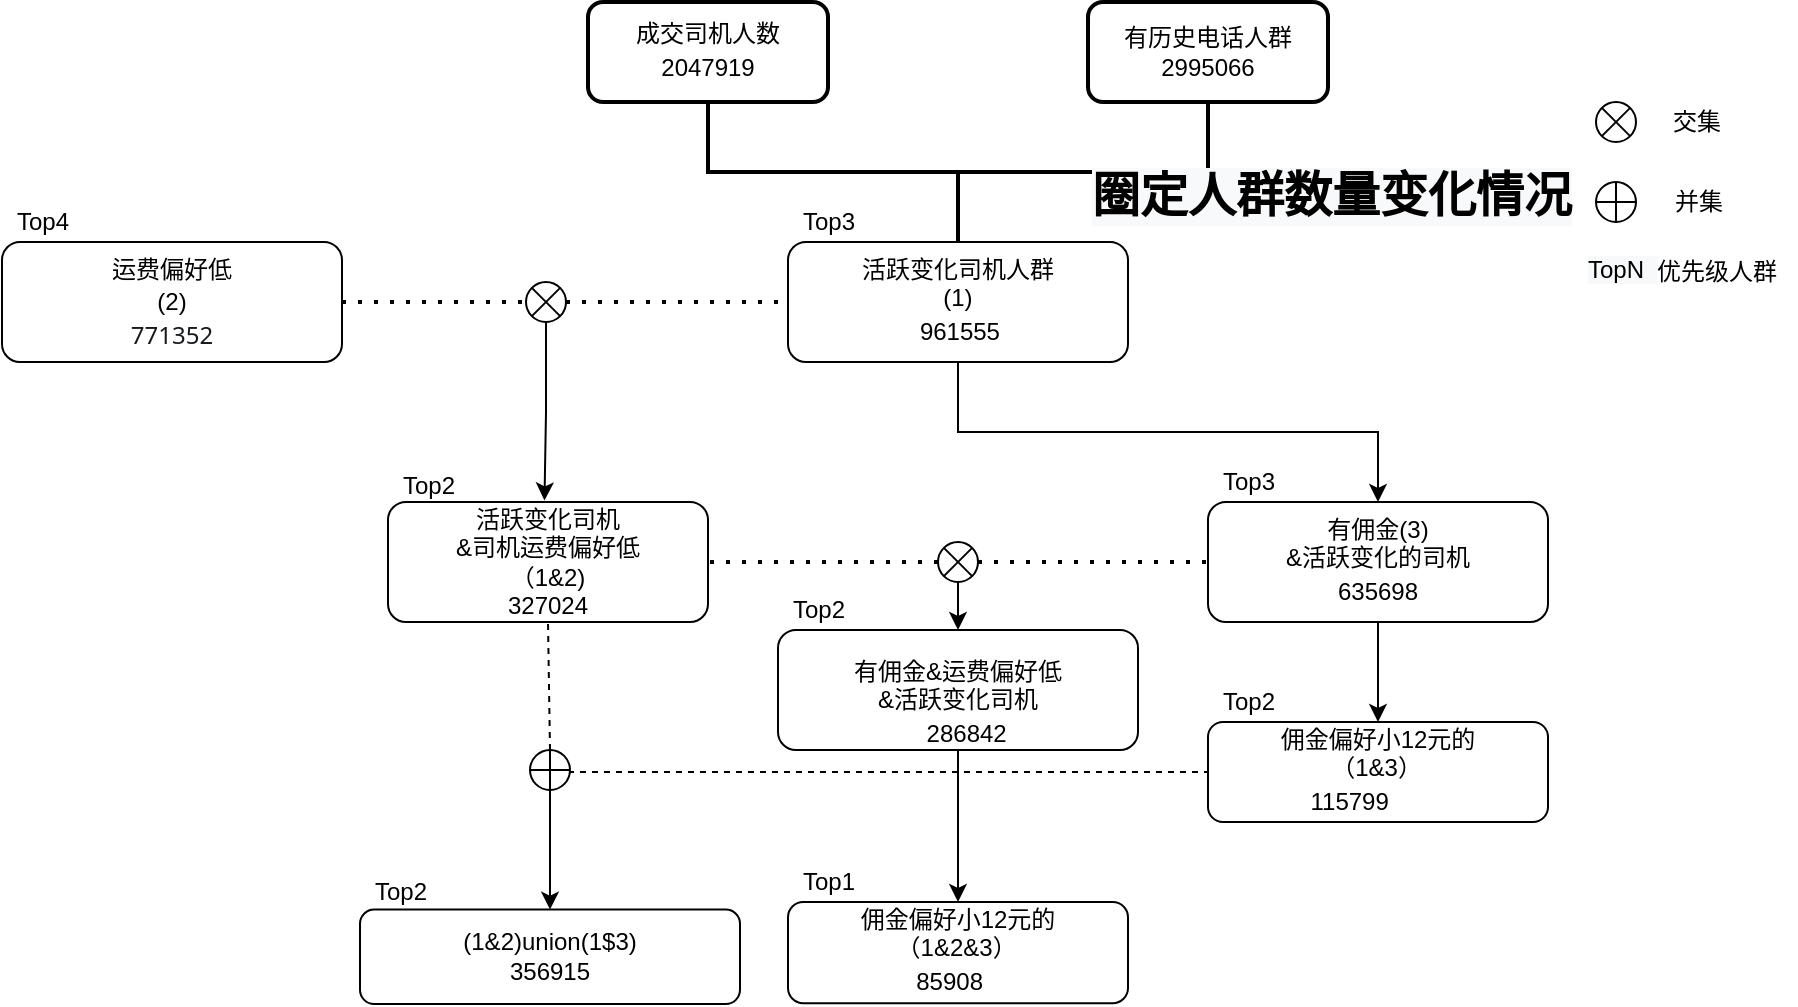 <mxfile version="19.0.3" type="github">
  <diagram id="C5RBs43oDa-KdzZeNtuy" name="Page-1">
    <mxGraphModel dx="3129" dy="1161" grid="1" gridSize="10" guides="1" tooltips="1" connect="1" arrows="1" fold="1" page="1" pageScale="1" pageWidth="827" pageHeight="1169" math="0" shadow="0">
      <root>
        <mxCell id="WIyWlLk6GJQsqaUBKTNV-0" />
        <mxCell id="WIyWlLk6GJQsqaUBKTNV-1" parent="WIyWlLk6GJQsqaUBKTNV-0" />
        <mxCell id="aMpaF89gBJ9ML-hbY463-90" style="edgeStyle=orthogonalEdgeStyle;rounded=0;orthogonalLoop=1;jettySize=auto;html=1;exitX=0.5;exitY=1;exitDx=0;exitDy=0;entryX=0.5;entryY=0;entryDx=0;entryDy=0;" edge="1" parent="WIyWlLk6GJQsqaUBKTNV-1" source="aMpaF89gBJ9ML-hbY463-8" target="aMpaF89gBJ9ML-hbY463-10">
          <mxGeometry relative="1" as="geometry" />
        </mxCell>
        <mxCell id="aMpaF89gBJ9ML-hbY463-8" value="活跃变化司机人群&lt;br&gt;&lt;table width=&quot;96&quot; cellspacing=&quot;0&quot; cellpadding=&quot;0&quot; border=&quot;0&quot;&gt;&lt;tbody&gt;&lt;tr style=&quot;height:14.0pt&quot; height=&quot;19&quot;&gt;  &lt;td style=&quot;height:14.0pt;width:72pt&quot; width=&quot;96&quot; height=&quot;19&quot;&gt;(1)&lt;br&gt;&lt;table width=&quot;69&quot; cellspacing=&quot;0&quot; cellpadding=&quot;0&quot; border=&quot;0&quot;&gt;&lt;tbody&gt;&lt;tr style=&quot;height:14.0pt&quot; height=&quot;19&quot;&gt;  &lt;td style=&quot;height:14.0pt;width:52pt&quot; width=&quot;69&quot; align=&quot;right&quot; height=&quot;19&quot;&gt;961555&lt;/td&gt;&lt;/tr&gt;&lt;/tbody&gt;&lt;/table&gt;&lt;/td&gt;&lt;/tr&gt;&lt;/tbody&gt;&lt;/table&gt;" style="rounded=1;whiteSpace=wrap;html=1;fontSize=12;glass=0;strokeWidth=1;shadow=0;align=center;" vertex="1" parent="WIyWlLk6GJQsqaUBKTNV-1">
          <mxGeometry x="-20" y="260" width="170" height="60" as="geometry" />
        </mxCell>
        <mxCell id="aMpaF89gBJ9ML-hbY463-9" value="" style="strokeWidth=2;html=1;shape=mxgraph.flowchart.annotation_2;align=left;labelPosition=right;pointerEvents=1;rotation=-90;" vertex="1" parent="WIyWlLk6GJQsqaUBKTNV-1">
          <mxGeometry x="30" y="100" width="70" height="250" as="geometry" />
        </mxCell>
        <mxCell id="aMpaF89gBJ9ML-hbY463-65" style="edgeStyle=orthogonalEdgeStyle;rounded=0;orthogonalLoop=1;jettySize=auto;html=1;exitX=0.5;exitY=1;exitDx=0;exitDy=0;entryX=0.5;entryY=0;entryDx=0;entryDy=0;" edge="1" parent="WIyWlLk6GJQsqaUBKTNV-1" source="aMpaF89gBJ9ML-hbY463-10" target="aMpaF89gBJ9ML-hbY463-11">
          <mxGeometry relative="1" as="geometry" />
        </mxCell>
        <mxCell id="aMpaF89gBJ9ML-hbY463-10" value="有佣金(3)&lt;br&gt;&lt;table width=&quot;96&quot; cellspacing=&quot;0&quot; cellpadding=&quot;0&quot; border=&quot;0&quot;&gt;&lt;tbody&gt;&lt;tr style=&quot;height:14.0pt&quot; height=&quot;19&quot;&gt;&lt;td style=&quot;height:14.0pt;width:72pt&quot; width=&quot;96&quot; height=&quot;19&quot;&gt;&amp;amp;活跃变化的司机&lt;br&gt;&lt;table width=&quot;96&quot; cellspacing=&quot;0&quot; cellpadding=&quot;0&quot; border=&quot;0&quot;&gt;&lt;tbody&gt;&lt;tr style=&quot;height:14.0pt&quot; height=&quot;19&quot;&gt;  &lt;td style=&quot;height:14.0pt;width:72pt&quot; width=&quot;96&quot; height=&quot;19&quot;&gt;635698&lt;/td&gt;&lt;/tr&gt;&lt;/tbody&gt;&lt;/table&gt;&lt;/td&gt;&lt;/tr&gt;&lt;/tbody&gt;&lt;/table&gt;" style="rounded=1;whiteSpace=wrap;html=1;fontSize=12;glass=0;strokeWidth=1;shadow=0;align=center;" vertex="1" parent="WIyWlLk6GJQsqaUBKTNV-1">
          <mxGeometry x="190" y="390" width="170" height="60" as="geometry" />
        </mxCell>
        <mxCell id="aMpaF89gBJ9ML-hbY463-11" value="佣金偏好小12元的&lt;br&gt;&lt;table width=&quot;96&quot; cellspacing=&quot;0&quot; cellpadding=&quot;0&quot; border=&quot;0&quot;&gt;&lt;tbody&gt;&lt;tr style=&quot;height:14.0pt&quot; height=&quot;19&quot;&gt;  &lt;td style=&quot;height:14.0pt;width:72pt&quot; width=&quot;96&quot; height=&quot;19&quot;&gt;（1&amp;amp;3）&lt;br&gt;&lt;table width=&quot;69&quot; cellspacing=&quot;0&quot; cellpadding=&quot;0&quot; border=&quot;0&quot;&gt;&lt;tbody&gt;&lt;tr style=&quot;height:14.0pt&quot; height=&quot;19&quot;&gt;  &lt;td style=&quot;height:14.0pt;width:52pt&quot; width=&quot;69&quot; height=&quot;19&quot;&gt;115799&lt;br&gt;&lt;/td&gt;&lt;/tr&gt;&lt;/tbody&gt;&lt;/table&gt;&lt;/td&gt;&lt;/tr&gt;&lt;/tbody&gt;&lt;/table&gt;" style="rounded=1;whiteSpace=wrap;html=1;fontSize=12;glass=0;strokeWidth=1;shadow=0;align=center;" vertex="1" parent="WIyWlLk6GJQsqaUBKTNV-1">
          <mxGeometry x="190" y="500" width="170" height="50" as="geometry" />
        </mxCell>
        <mxCell id="aMpaF89gBJ9ML-hbY463-16" value="&lt;table width=&quot;96&quot; cellspacing=&quot;0&quot; cellpadding=&quot;0&quot; border=&quot;0&quot;&gt;&lt;tbody&gt;&lt;tr style=&quot;height:14.0pt&quot; height=&quot;19&quot;&gt;&lt;td style=&quot;height:14.0pt;width:72pt&quot; width=&quot;96&quot; height=&quot;19&quot;&gt;(1&amp;amp;2)union(1$3)&lt;br&gt;356915&lt;br&gt;&lt;/td&gt;&lt;/tr&gt;&lt;/tbody&gt;&lt;/table&gt;" style="rounded=1;whiteSpace=wrap;html=1;fontSize=12;glass=0;strokeWidth=1;shadow=0;align=center;" vertex="1" parent="WIyWlLk6GJQsqaUBKTNV-1">
          <mxGeometry x="-234" y="593.81" width="190" height="47.19" as="geometry" />
        </mxCell>
        <mxCell id="aMpaF89gBJ9ML-hbY463-23" value="&lt;span style=&quot;&quot;&gt;成交司机人数&lt;/span&gt;&lt;br style=&quot;&quot;&gt;&lt;table style=&quot;&quot; width=&quot;96&quot; cellspacing=&quot;0&quot; cellpadding=&quot;0&quot; border=&quot;0&quot;&gt;&lt;tbody&gt;&lt;tr style=&quot;height: 14pt;&quot; height=&quot;19&quot;&gt;&lt;td style=&quot;height: 14pt; width: 72pt;&quot; width=&quot;96&quot; height=&quot;19&quot;&gt;2047919&lt;/td&gt;&lt;/tr&gt;&lt;/tbody&gt;&lt;/table&gt;" style="rounded=1;whiteSpace=wrap;html=1;align=center;strokeWidth=2;" vertex="1" parent="WIyWlLk6GJQsqaUBKTNV-1">
          <mxGeometry x="-120" y="140" width="120" height="50" as="geometry" />
        </mxCell>
        <mxCell id="aMpaF89gBJ9ML-hbY463-32" value="活跃变化司机&lt;br&gt;&lt;table width=&quot;96&quot; cellspacing=&quot;0&quot; cellpadding=&quot;0&quot; border=&quot;0&quot;&gt;&lt;tbody&gt;&lt;tr style=&quot;height:14.0pt&quot; height=&quot;19&quot;&gt;  &lt;td style=&quot;height:14.0pt;width:72pt&quot; width=&quot;96&quot; height=&quot;19&quot;&gt;&amp;amp;司机运费偏好低（1&amp;amp;2)&lt;br&gt;327024&lt;br&gt;&lt;/td&gt;&lt;/tr&gt;&lt;/tbody&gt;&lt;/table&gt;" style="rounded=1;whiteSpace=wrap;html=1;fontSize=12;glass=0;strokeWidth=1;shadow=0;align=center;" vertex="1" parent="WIyWlLk6GJQsqaUBKTNV-1">
          <mxGeometry x="-220" y="390" width="160" height="60" as="geometry" />
        </mxCell>
        <mxCell id="5_tYMG1hZZqrEiMgyXCh-0" value="&lt;h1&gt;&lt;br&gt;&lt;/h1&gt;" style="text;html=1;align=center;verticalAlign=middle;resizable=0;points=[];autosize=1;strokeColor=none;fillColor=none;" vertex="1" parent="WIyWlLk6GJQsqaUBKTNV-1">
          <mxGeometry x="140" y="225" width="20" height="50" as="geometry" />
        </mxCell>
        <mxCell id="aMpaF89gBJ9ML-hbY463-34" value="&lt;span style=&quot;&quot;&gt;有历史电话人群&lt;br&gt;2995066&lt;br&gt;&lt;/span&gt;" style="rounded=1;whiteSpace=wrap;html=1;align=center;strokeWidth=2;" vertex="1" parent="WIyWlLk6GJQsqaUBKTNV-1">
          <mxGeometry x="130" y="140" width="120" height="50" as="geometry" />
        </mxCell>
        <mxCell id="5_tYMG1hZZqrEiMgyXCh-1" value="&lt;h1 style=&quot;color: rgb(0, 0, 0); font-family: Helvetica; font-style: normal; font-variant-ligatures: normal; font-variant-caps: normal; letter-spacing: normal; orphans: 2; text-align: center; text-indent: 0px; text-transform: none; widows: 2; word-spacing: 0px; -webkit-text-stroke-width: 0px; background-color: rgb(248, 249, 250); text-decoration-thickness: initial; text-decoration-style: initial; text-decoration-color: initial;&quot;&gt;圈定人群数量变化情况&lt;/h1&gt;" style="text;whiteSpace=wrap;html=1;" vertex="1" parent="WIyWlLk6GJQsqaUBKTNV-1">
          <mxGeometry x="130" y="200" width="270" height="60" as="geometry" />
        </mxCell>
        <mxCell id="aMpaF89gBJ9ML-hbY463-116" style="edgeStyle=orthogonalEdgeStyle;rounded=0;orthogonalLoop=1;jettySize=auto;html=1;exitX=0.5;exitY=1;exitDx=0;exitDy=0;entryX=0.5;entryY=0;entryDx=0;entryDy=0;" edge="1" parent="WIyWlLk6GJQsqaUBKTNV-1" source="aMpaF89gBJ9ML-hbY463-107" target="aMpaF89gBJ9ML-hbY463-131">
          <mxGeometry relative="1" as="geometry">
            <mxPoint x="65" y="514" as="sourcePoint" />
            <mxPoint x="80" y="490" as="targetPoint" />
          </mxGeometry>
        </mxCell>
        <mxCell id="aMpaF89gBJ9ML-hbY463-74" value="佣金偏好小12元的&lt;br&gt;&lt;table width=&quot;96&quot; cellspacing=&quot;0&quot; cellpadding=&quot;0&quot; border=&quot;0&quot;&gt;&lt;tbody&gt;&lt;tr style=&quot;height:14.0pt&quot; height=&quot;19&quot;&gt;  &lt;td style=&quot;height:14.0pt;width:72pt&quot; width=&quot;96&quot; height=&quot;19&quot;&gt;（1&amp;amp;2&amp;amp;3）&lt;br&gt;&lt;table width=&quot;69&quot; cellspacing=&quot;0&quot; cellpadding=&quot;0&quot; border=&quot;0&quot;&gt;&lt;tbody&gt;&lt;tr style=&quot;height:14.0pt&quot; height=&quot;19&quot;&gt;  &lt;td style=&quot;height:14.0pt;width:52pt&quot; width=&quot;69&quot; height=&quot;19&quot;&gt;&amp;nbsp; &amp;nbsp; &amp;nbsp; 85908&lt;/td&gt;&lt;/tr&gt;&lt;/tbody&gt;&lt;/table&gt;&lt;/td&gt;&lt;/tr&gt;&lt;/tbody&gt;&lt;/table&gt;" style="rounded=1;whiteSpace=wrap;html=1;fontSize=12;glass=0;strokeWidth=1;shadow=0;align=center;" vertex="1" parent="WIyWlLk6GJQsqaUBKTNV-1">
          <mxGeometry x="-20" y="590" width="170" height="50.62" as="geometry" />
        </mxCell>
        <mxCell id="aMpaF89gBJ9ML-hbY463-75" value="" style="endArrow=none;dashed=1;html=1;rounded=0;entryX=0.5;entryY=1;entryDx=0;entryDy=0;exitX=0.5;exitY=0;exitDx=0;exitDy=0;" edge="1" parent="WIyWlLk6GJQsqaUBKTNV-1" source="aMpaF89gBJ9ML-hbY463-77" target="aMpaF89gBJ9ML-hbY463-32">
          <mxGeometry width="50" height="50" relative="1" as="geometry">
            <mxPoint x="-140" y="500" as="sourcePoint" />
            <mxPoint x="-170" y="470" as="targetPoint" />
          </mxGeometry>
        </mxCell>
        <mxCell id="aMpaF89gBJ9ML-hbY463-76" value="" style="endArrow=none;dashed=1;html=1;rounded=0;entryX=0;entryY=0.5;entryDx=0;entryDy=0;" edge="1" parent="WIyWlLk6GJQsqaUBKTNV-1" target="aMpaF89gBJ9ML-hbY463-11">
          <mxGeometry width="50" height="50" relative="1" as="geometry">
            <mxPoint x="-130" y="525" as="sourcePoint" />
            <mxPoint x="-170" y="470" as="targetPoint" />
          </mxGeometry>
        </mxCell>
        <mxCell id="aMpaF89gBJ9ML-hbY463-81" style="edgeStyle=orthogonalEdgeStyle;rounded=0;orthogonalLoop=1;jettySize=auto;html=1;exitX=0.5;exitY=1;exitDx=0;exitDy=0;entryX=0.5;entryY=0;entryDx=0;entryDy=0;" edge="1" parent="WIyWlLk6GJQsqaUBKTNV-1" source="aMpaF89gBJ9ML-hbY463-77" target="aMpaF89gBJ9ML-hbY463-16">
          <mxGeometry relative="1" as="geometry" />
        </mxCell>
        <mxCell id="aMpaF89gBJ9ML-hbY463-77" value="" style="ellipse;whiteSpace=wrap;html=1;aspect=fixed;" vertex="1" parent="WIyWlLk6GJQsqaUBKTNV-1">
          <mxGeometry x="-149" y="514" width="20" height="20" as="geometry" />
        </mxCell>
        <mxCell id="aMpaF89gBJ9ML-hbY463-78" value="" style="endArrow=none;html=1;rounded=0;exitX=0.5;exitY=1;exitDx=0;exitDy=0;" edge="1" parent="WIyWlLk6GJQsqaUBKTNV-1" source="aMpaF89gBJ9ML-hbY463-77">
          <mxGeometry width="50" height="50" relative="1" as="geometry">
            <mxPoint x="-139" y="524" as="sourcePoint" />
            <mxPoint x="-139" y="514" as="targetPoint" />
          </mxGeometry>
        </mxCell>
        <mxCell id="aMpaF89gBJ9ML-hbY463-79" value="" style="endArrow=none;html=1;rounded=0;exitX=0;exitY=0.5;exitDx=0;exitDy=0;entryX=1;entryY=0.5;entryDx=0;entryDy=0;" edge="1" parent="WIyWlLk6GJQsqaUBKTNV-1" source="aMpaF89gBJ9ML-hbY463-77" target="aMpaF89gBJ9ML-hbY463-77">
          <mxGeometry width="50" height="50" relative="1" as="geometry">
            <mxPoint x="-159" y="504" as="sourcePoint" />
            <mxPoint x="-109" y="454" as="targetPoint" />
          </mxGeometry>
        </mxCell>
        <mxCell id="aMpaF89gBJ9ML-hbY463-82" value="Top1" style="text;html=1;align=center;verticalAlign=middle;resizable=0;points=[];autosize=1;strokeColor=none;fillColor=none;" vertex="1" parent="WIyWlLk6GJQsqaUBKTNV-1">
          <mxGeometry x="-20" y="570" width="40" height="20" as="geometry" />
        </mxCell>
        <mxCell id="aMpaF89gBJ9ML-hbY463-83" value="Top2" style="text;html=1;align=center;verticalAlign=middle;resizable=0;points=[];autosize=1;strokeColor=none;fillColor=none;" vertex="1" parent="WIyWlLk6GJQsqaUBKTNV-1">
          <mxGeometry x="-234" y="575" width="40" height="20" as="geometry" />
        </mxCell>
        <mxCell id="aMpaF89gBJ9ML-hbY463-84" value="Top2" style="text;html=1;align=center;verticalAlign=middle;resizable=0;points=[];autosize=1;strokeColor=none;fillColor=none;" vertex="1" parent="WIyWlLk6GJQsqaUBKTNV-1">
          <mxGeometry x="-220" y="372" width="40" height="20" as="geometry" />
        </mxCell>
        <mxCell id="aMpaF89gBJ9ML-hbY463-85" value="Top2" style="text;html=1;align=center;verticalAlign=middle;resizable=0;points=[];autosize=1;strokeColor=none;fillColor=none;" vertex="1" parent="WIyWlLk6GJQsqaUBKTNV-1">
          <mxGeometry x="190" y="480" width="40" height="20" as="geometry" />
        </mxCell>
        <mxCell id="aMpaF89gBJ9ML-hbY463-86" value="Top3" style="text;html=1;align=center;verticalAlign=middle;resizable=0;points=[];autosize=1;strokeColor=none;fillColor=none;" vertex="1" parent="WIyWlLk6GJQsqaUBKTNV-1">
          <mxGeometry x="-20" y="240" width="40" height="20" as="geometry" />
        </mxCell>
        <mxCell id="aMpaF89gBJ9ML-hbY463-88" value="Top3" style="text;html=1;align=center;verticalAlign=middle;resizable=0;points=[];autosize=1;strokeColor=none;fillColor=none;" vertex="1" parent="WIyWlLk6GJQsqaUBKTNV-1">
          <mxGeometry x="190" y="370" width="40" height="20" as="geometry" />
        </mxCell>
        <mxCell id="aMpaF89gBJ9ML-hbY463-89" value="运费偏好低&lt;br&gt;&lt;table width=&quot;96&quot; cellspacing=&quot;0&quot; cellpadding=&quot;0&quot; border=&quot;0&quot;&gt;&lt;tbody&gt;&lt;tr style=&quot;height:14.0pt&quot; height=&quot;19&quot;&gt;  &lt;td style=&quot;height:14.0pt;width:72pt&quot; width=&quot;96&quot; height=&quot;19&quot;&gt;(2)&lt;br&gt;&lt;/td&gt;&lt;/tr&gt;&lt;/tbody&gt;&lt;/table&gt;&lt;span style=&quot;color: rgb(23, 26, 29); font-family: &amp;quot;Microsoft YaHei&amp;quot;, &amp;quot;Segoe UI&amp;quot;, system-ui, Roboto, &amp;quot;Droid Sans&amp;quot;, &amp;quot;Helvetica Neue&amp;quot;, sans-serif, Tahoma, &amp;quot;Segoe UI Symbol&amp;quot;, &amp;quot;Myanmar Text&amp;quot;, 微软雅黑; text-align: left; background-color: rgb(255, 255, 255);&quot;&gt;&lt;font style=&quot;font-size: 12px;&quot;&gt;771352&lt;/font&gt;&lt;/span&gt;" style="rounded=1;whiteSpace=wrap;html=1;fontSize=12;glass=0;strokeWidth=1;shadow=0;align=center;" vertex="1" parent="WIyWlLk6GJQsqaUBKTNV-1">
          <mxGeometry x="-413" y="260" width="170" height="60" as="geometry" />
        </mxCell>
        <mxCell id="aMpaF89gBJ9ML-hbY463-102" style="edgeStyle=orthogonalEdgeStyle;rounded=0;orthogonalLoop=1;jettySize=auto;html=1;exitX=0.5;exitY=1;exitDx=0;exitDy=0;entryX=0.489;entryY=-0.013;entryDx=0;entryDy=0;entryPerimeter=0;" edge="1" parent="WIyWlLk6GJQsqaUBKTNV-1" source="aMpaF89gBJ9ML-hbY463-98" target="aMpaF89gBJ9ML-hbY463-32">
          <mxGeometry relative="1" as="geometry" />
        </mxCell>
        <mxCell id="aMpaF89gBJ9ML-hbY463-98" value="" style="ellipse;whiteSpace=wrap;html=1;aspect=fixed;" vertex="1" parent="WIyWlLk6GJQsqaUBKTNV-1">
          <mxGeometry x="-151" y="280" width="20" height="20" as="geometry" />
        </mxCell>
        <mxCell id="aMpaF89gBJ9ML-hbY463-99" value="" style="endArrow=none;html=1;rounded=0;exitX=0;exitY=1;exitDx=0;exitDy=0;entryX=1;entryY=0;entryDx=0;entryDy=0;" edge="1" parent="WIyWlLk6GJQsqaUBKTNV-1" source="aMpaF89gBJ9ML-hbY463-98" target="aMpaF89gBJ9ML-hbY463-98">
          <mxGeometry width="50" height="50" relative="1" as="geometry">
            <mxPoint x="-141" y="290" as="sourcePoint" />
            <mxPoint x="-132" y="290" as="targetPoint" />
          </mxGeometry>
        </mxCell>
        <mxCell id="aMpaF89gBJ9ML-hbY463-101" value="" style="endArrow=none;html=1;rounded=0;exitX=0;exitY=0;exitDx=0;exitDy=0;entryX=1;entryY=1;entryDx=0;entryDy=0;" edge="1" parent="WIyWlLk6GJQsqaUBKTNV-1" source="aMpaF89gBJ9ML-hbY463-98" target="aMpaF89gBJ9ML-hbY463-98">
          <mxGeometry width="50" height="50" relative="1" as="geometry">
            <mxPoint x="-152" y="270" as="sourcePoint" />
            <mxPoint x="-102" y="220" as="targetPoint" />
          </mxGeometry>
        </mxCell>
        <mxCell id="aMpaF89gBJ9ML-hbY463-104" value="" style="endArrow=none;dashed=1;html=1;dashPattern=1 3;strokeWidth=2;rounded=0;exitX=1;exitY=0.5;exitDx=0;exitDy=0;entryX=0;entryY=0.5;entryDx=0;entryDy=0;" edge="1" parent="WIyWlLk6GJQsqaUBKTNV-1" source="aMpaF89gBJ9ML-hbY463-89" target="aMpaF89gBJ9ML-hbY463-98">
          <mxGeometry width="50" height="50" relative="1" as="geometry">
            <mxPoint x="-190" y="320" as="sourcePoint" />
            <mxPoint x="-140" y="270" as="targetPoint" />
          </mxGeometry>
        </mxCell>
        <mxCell id="aMpaF89gBJ9ML-hbY463-105" value="" style="endArrow=none;dashed=1;html=1;dashPattern=1 3;strokeWidth=2;rounded=0;entryX=0;entryY=0.5;entryDx=0;entryDy=0;exitX=1;exitY=0.5;exitDx=0;exitDy=0;" edge="1" parent="WIyWlLk6GJQsqaUBKTNV-1" source="aMpaF89gBJ9ML-hbY463-98" target="aMpaF89gBJ9ML-hbY463-8">
          <mxGeometry width="50" height="50" relative="1" as="geometry">
            <mxPoint x="-190" y="320" as="sourcePoint" />
            <mxPoint x="-140" y="270" as="targetPoint" />
          </mxGeometry>
        </mxCell>
        <mxCell id="aMpaF89gBJ9ML-hbY463-107" value="" style="ellipse;whiteSpace=wrap;html=1;aspect=fixed;" vertex="1" parent="WIyWlLk6GJQsqaUBKTNV-1">
          <mxGeometry x="55" y="410" width="20" height="20" as="geometry" />
        </mxCell>
        <mxCell id="aMpaF89gBJ9ML-hbY463-108" value="" style="endArrow=none;html=1;rounded=0;exitX=0;exitY=1;exitDx=0;exitDy=0;entryX=1;entryY=0;entryDx=0;entryDy=0;" edge="1" parent="WIyWlLk6GJQsqaUBKTNV-1" source="aMpaF89gBJ9ML-hbY463-107" target="aMpaF89gBJ9ML-hbY463-107">
          <mxGeometry width="50" height="50" relative="1" as="geometry">
            <mxPoint x="65" y="420" as="sourcePoint" />
            <mxPoint x="74" y="420" as="targetPoint" />
          </mxGeometry>
        </mxCell>
        <mxCell id="aMpaF89gBJ9ML-hbY463-109" value="" style="endArrow=none;html=1;rounded=0;exitX=0;exitY=0;exitDx=0;exitDy=0;entryX=1;entryY=1;entryDx=0;entryDy=0;" edge="1" parent="WIyWlLk6GJQsqaUBKTNV-1" source="aMpaF89gBJ9ML-hbY463-107" target="aMpaF89gBJ9ML-hbY463-107">
          <mxGeometry width="50" height="50" relative="1" as="geometry">
            <mxPoint x="54" y="400" as="sourcePoint" />
            <mxPoint x="104" y="350" as="targetPoint" />
          </mxGeometry>
        </mxCell>
        <mxCell id="aMpaF89gBJ9ML-hbY463-110" value="" style="endArrow=none;dashed=1;html=1;dashPattern=1 3;strokeWidth=2;rounded=0;entryX=1;entryY=0.5;entryDx=0;entryDy=0;exitX=0;exitY=0.5;exitDx=0;exitDy=0;" edge="1" parent="WIyWlLk6GJQsqaUBKTNV-1" source="aMpaF89gBJ9ML-hbY463-107" target="aMpaF89gBJ9ML-hbY463-32">
          <mxGeometry width="50" height="50" relative="1" as="geometry">
            <mxPoint x="50" y="420" as="sourcePoint" />
            <mxPoint x="-120" y="108" as="targetPoint" />
          </mxGeometry>
        </mxCell>
        <mxCell id="aMpaF89gBJ9ML-hbY463-114" value="" style="endArrow=none;dashed=1;html=1;dashPattern=1 3;strokeWidth=2;rounded=0;exitX=1;exitY=0.5;exitDx=0;exitDy=0;entryX=0;entryY=0.5;entryDx=0;entryDy=0;" edge="1" parent="WIyWlLk6GJQsqaUBKTNV-1" source="aMpaF89gBJ9ML-hbY463-107" target="aMpaF89gBJ9ML-hbY463-10">
          <mxGeometry width="50" height="50" relative="1" as="geometry">
            <mxPoint x="160" y="550" as="sourcePoint" />
            <mxPoint x="210" y="500" as="targetPoint" />
          </mxGeometry>
        </mxCell>
        <mxCell id="aMpaF89gBJ9ML-hbY463-118" value="" style="ellipse;whiteSpace=wrap;html=1;aspect=fixed;" vertex="1" parent="WIyWlLk6GJQsqaUBKTNV-1">
          <mxGeometry x="384" y="190" width="20" height="20" as="geometry" />
        </mxCell>
        <mxCell id="aMpaF89gBJ9ML-hbY463-119" value="" style="endArrow=none;html=1;rounded=0;exitX=0;exitY=1;exitDx=0;exitDy=0;entryX=1;entryY=0;entryDx=0;entryDy=0;" edge="1" parent="WIyWlLk6GJQsqaUBKTNV-1" source="aMpaF89gBJ9ML-hbY463-118" target="aMpaF89gBJ9ML-hbY463-118">
          <mxGeometry width="50" height="50" relative="1" as="geometry">
            <mxPoint x="394" y="200" as="sourcePoint" />
            <mxPoint x="403" y="200" as="targetPoint" />
          </mxGeometry>
        </mxCell>
        <mxCell id="aMpaF89gBJ9ML-hbY463-120" value="" style="endArrow=none;html=1;rounded=0;exitX=0;exitY=0;exitDx=0;exitDy=0;entryX=1;entryY=1;entryDx=0;entryDy=0;" edge="1" parent="WIyWlLk6GJQsqaUBKTNV-1" source="aMpaF89gBJ9ML-hbY463-118" target="aMpaF89gBJ9ML-hbY463-118">
          <mxGeometry width="50" height="50" relative="1" as="geometry">
            <mxPoint x="383" y="180" as="sourcePoint" />
            <mxPoint x="433" y="130" as="targetPoint" />
          </mxGeometry>
        </mxCell>
        <mxCell id="aMpaF89gBJ9ML-hbY463-121" value="交集" style="text;html=1;align=center;verticalAlign=middle;resizable=0;points=[];autosize=1;strokeColor=none;fillColor=none;" vertex="1" parent="WIyWlLk6GJQsqaUBKTNV-1">
          <mxGeometry x="414" y="190" width="40" height="20" as="geometry" />
        </mxCell>
        <mxCell id="aMpaF89gBJ9ML-hbY463-123" value="" style="ellipse;whiteSpace=wrap;html=1;aspect=fixed;" vertex="1" parent="WIyWlLk6GJQsqaUBKTNV-1">
          <mxGeometry x="384" y="230" width="20" height="20" as="geometry" />
        </mxCell>
        <mxCell id="aMpaF89gBJ9ML-hbY463-124" value="" style="endArrow=none;html=1;rounded=0;exitX=0.5;exitY=1;exitDx=0;exitDy=0;" edge="1" parent="WIyWlLk6GJQsqaUBKTNV-1" source="aMpaF89gBJ9ML-hbY463-123">
          <mxGeometry width="50" height="50" relative="1" as="geometry">
            <mxPoint x="394" y="240" as="sourcePoint" />
            <mxPoint x="394" y="230" as="targetPoint" />
          </mxGeometry>
        </mxCell>
        <mxCell id="aMpaF89gBJ9ML-hbY463-125" value="" style="endArrow=none;html=1;rounded=0;exitX=0;exitY=0.5;exitDx=0;exitDy=0;entryX=1;entryY=0.5;entryDx=0;entryDy=0;" edge="1" parent="WIyWlLk6GJQsqaUBKTNV-1" source="aMpaF89gBJ9ML-hbY463-123" target="aMpaF89gBJ9ML-hbY463-123">
          <mxGeometry width="50" height="50" relative="1" as="geometry">
            <mxPoint x="374" y="220" as="sourcePoint" />
            <mxPoint x="424" y="170" as="targetPoint" />
          </mxGeometry>
        </mxCell>
        <mxCell id="aMpaF89gBJ9ML-hbY463-126" value="并集" style="text;html=1;align=center;verticalAlign=middle;resizable=0;points=[];autosize=1;strokeColor=none;fillColor=none;" vertex="1" parent="WIyWlLk6GJQsqaUBKTNV-1">
          <mxGeometry x="415" y="230" width="40" height="20" as="geometry" />
        </mxCell>
        <mxCell id="aMpaF89gBJ9ML-hbY463-127" value="&lt;span style=&quot;color: rgb(0, 0, 0); font-family: Helvetica; font-size: 12px; font-style: normal; font-variant-ligatures: normal; font-variant-caps: normal; font-weight: 400; letter-spacing: normal; orphans: 2; text-align: center; text-indent: 0px; text-transform: none; widows: 2; word-spacing: 0px; -webkit-text-stroke-width: 0px; background-color: rgb(248, 249, 250); text-decoration-thickness: initial; text-decoration-style: initial; text-decoration-color: initial; float: none; display: inline !important;&quot;&gt;TopN&amp;nbsp;&amp;nbsp;&lt;/span&gt;" style="text;whiteSpace=wrap;html=1;" vertex="1" parent="WIyWlLk6GJQsqaUBKTNV-1">
          <mxGeometry x="378" y="260" width="50" height="30" as="geometry" />
        </mxCell>
        <mxCell id="aMpaF89gBJ9ML-hbY463-128" value="优先级人群" style="text;html=1;align=center;verticalAlign=middle;resizable=0;points=[];autosize=1;strokeColor=none;fillColor=none;" vertex="1" parent="WIyWlLk6GJQsqaUBKTNV-1">
          <mxGeometry x="404" y="265" width="80" height="20" as="geometry" />
        </mxCell>
        <mxCell id="aMpaF89gBJ9ML-hbY463-130" value="Top4" style="text;html=1;align=center;verticalAlign=middle;resizable=0;points=[];autosize=1;strokeColor=none;fillColor=none;" vertex="1" parent="WIyWlLk6GJQsqaUBKTNV-1">
          <mxGeometry x="-413" y="240" width="40" height="20" as="geometry" />
        </mxCell>
        <mxCell id="aMpaF89gBJ9ML-hbY463-132" style="edgeStyle=orthogonalEdgeStyle;rounded=0;orthogonalLoop=1;jettySize=auto;html=1;exitX=0.5;exitY=1;exitDx=0;exitDy=0;entryX=0.5;entryY=0;entryDx=0;entryDy=0;fontSize=12;" edge="1" parent="WIyWlLk6GJQsqaUBKTNV-1" source="aMpaF89gBJ9ML-hbY463-131" target="aMpaF89gBJ9ML-hbY463-74">
          <mxGeometry relative="1" as="geometry" />
        </mxCell>
        <mxCell id="aMpaF89gBJ9ML-hbY463-131" value="&lt;br&gt;有佣金&amp;amp;运费偏好低&lt;br&gt;&amp;amp;活跃变化司机&lt;table width=&quot;96&quot; cellspacing=&quot;0&quot; cellpadding=&quot;0&quot; border=&quot;0&quot;&gt;&lt;tbody&gt;&lt;tr style=&quot;height:14.0pt&quot; height=&quot;19&quot;&gt;&lt;td style=&quot;height:14.0pt;width:72pt&quot; width=&quot;96&quot; height=&quot;19&quot;&gt;&amp;nbsp; &amp;nbsp; &amp;nbsp;286842&lt;br&gt;&lt;/td&gt;&lt;/tr&gt;&lt;/tbody&gt;&lt;/table&gt;" style="rounded=1;whiteSpace=wrap;html=1;fontSize=12;glass=0;strokeWidth=1;shadow=0;align=center;" vertex="1" parent="WIyWlLk6GJQsqaUBKTNV-1">
          <mxGeometry x="-25" y="454" width="180" height="60" as="geometry" />
        </mxCell>
        <mxCell id="aMpaF89gBJ9ML-hbY463-133" value="Top2" style="text;html=1;align=center;verticalAlign=middle;resizable=0;points=[];autosize=1;strokeColor=none;fillColor=none;" vertex="1" parent="WIyWlLk6GJQsqaUBKTNV-1">
          <mxGeometry x="-25" y="434" width="40" height="20" as="geometry" />
        </mxCell>
      </root>
    </mxGraphModel>
  </diagram>
</mxfile>
